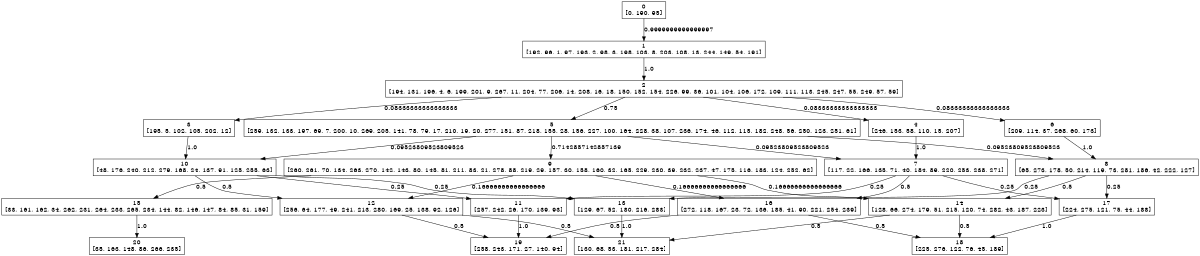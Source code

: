 digraph P {
size="8,5"
node [shape=box];
0 -> 1 [ label="0.9999999999999997" ];
1 -> 2 [ label="1.0" ];
2 -> 3 [ label="0.08333333333333333" ];
2 -> 4 [ label="0.08333333333333333" ];
2 -> 5 [ label="0.75" ];
2 -> 6 [ label="0.08333333333333333" ];
3 -> 10 [ label="1.0" ];
4 -> 7 [ label="1.0" ];
5 -> 7 [ label="0.09523809523809523" ];
5 -> 8 [ label="0.09523809523809523" ];
5 -> 9 [ label="0.7142857142857139" ];
5 -> 10 [ label="0.09523809523809523" ];
6 -> 8 [ label="1.0" ];
7 -> 16 [ label="0.5" ];
7 -> 17 [ label="0.25" ];
7 -> 11 [ label="0.25" ];
8 -> 17 [ label="0.25" ];
8 -> 13 [ label="0.25" ];
8 -> 14 [ label="0.5" ];
9 -> 16 [ label="0.16666666666666666" ];
9 -> 12 [ label="0.16666666666666666" ];
9 -> 14 [ label="0.16666666666666666" ];
9 -> 15 [ label="0.5" ];
10 -> 11 [ label="0.25" ];
10 -> 12 [ label="0.5" ];
10 -> 13 [ label="0.25" ];
11 -> 19 [ label="1.0" ];
12 -> 19 [ label="0.5" ];
12 -> 21 [ label="0.5" ];
13 -> 21 [ label="1.0" ];
14 -> 18 [ label="0.5" ];
14 -> 21 [ label="0.5" ];
15 -> 20 [ label="1.0" ];
16 -> 18 [ label="0.5" ];
16 -> 19 [ label="0.5" ];
17 -> 18 [ label="1.0" ];
0 [ label="0\n[0, 190, 95]" ];
1 [ label="1\n[192, 96, 1, 97, 193, 2, 98, 3, 198, 103, 8, 203, 108, 13, 244, 149, 54, 191]" ];
2 [ label="2\n[194, 131, 196, 4, 6, 199, 201, 9, 267, 11, 204, 77, 206, 14, 208, 16, 18, 150, 152, 154, 226, 99, 36, 101, 104, 106, 172, 109, 111, 113, 245, 247, 55, 249, 57, 59]" ];
3 [ label="3\n[195, 5, 102, 105, 202, 12]" ];
4 [ label="4\n[246, 153, 58, 110, 15, 207]" ];
5 [ label="5\n[259, 132, 133, 197, 69, 7, 200, 10, 269, 205, 141, 78, 79, 17, 210, 19, 20, 277, 151, 87, 218, 155, 28, 156, 227, 100, 164, 228, 38, 107, 236, 174, 46, 112, 115, 182, 248, 56, 250, 123, 251, 61]" ];
6 [ label="6\n[209, 114, 37, 268, 60, 173]" ];
7 [ label="7\n[117, 22, 166, 135, 71, 40, 184, 89, 220, 253, 238, 271]" ];
8 [ label="8\n[65, 273, 178, 50, 214, 119, 73, 281, 186, 42, 222, 127]" ];
9 [ label="9\n[260, 261, 70, 134, 263, 270, 142, 143, 80, 145, 81, 211, 83, 21, 278, 88, 219, 29, 157, 30, 158, 160, 32, 165, 229, 230, 39, 232, 237, 47, 175, 116, 183, 124, 252, 62]" ];
10 [ label="10\n[48, 176, 240, 212, 279, 168, 24, 137, 91, 125, 255, 63]" ];
11 [ label="11\n[257, 242, 26, 170, 139, 93]" ];
12 [ label="12\n[256, 64, 177, 49, 241, 213, 280, 169, 25, 138, 92, 126]" ];
13 [ label="13\n[129, 67, 52, 180, 216, 283]" ];
14 [ label="14\n[128, 66, 274, 179, 51, 215, 120, 74, 282, 43, 187, 223]" ];
15 [ label="15\n[33, 161, 162, 34, 262, 231, 264, 233, 265, 234, 144, 82, 146, 147, 84, 85, 31, 159]" ];
16 [ label="16\n[272, 118, 167, 23, 72, 136, 185, 41, 90, 221, 254, 239]" ];
17 [ label="17\n[224, 275, 121, 75, 44, 188]" ];
18 [ label="18\n[225, 276, 122, 76, 45, 189]" ];
19 [ label="19\n[258, 243, 171, 27, 140, 94]" ];
20 [ label="20\n[35, 163, 148, 86, 266, 235]" ];
21 [ label="21\n[130, 68, 53, 181, 217, 284]" ];
}